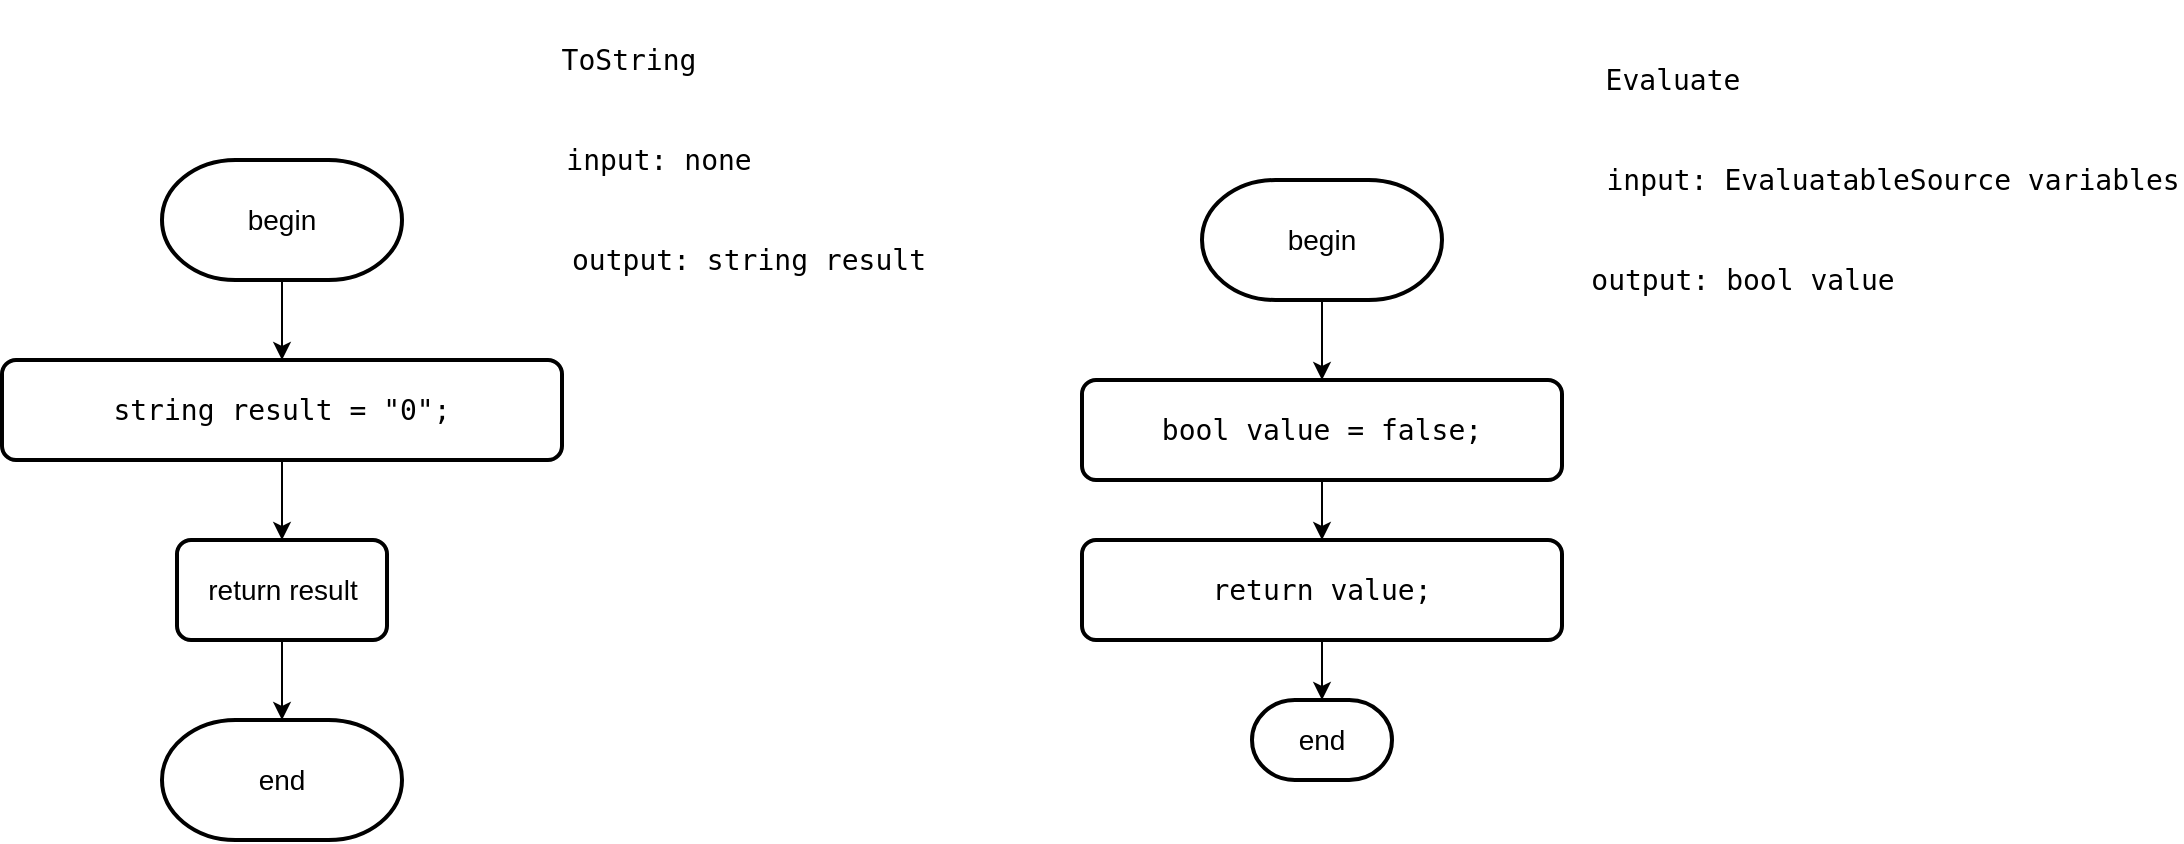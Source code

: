 <mxfile version="26.2.2">
  <diagram name="Page-1" id="LW8Bj71417fuvi9IFJKC">
    <mxGraphModel dx="2918" dy="2301" grid="1" gridSize="10" guides="1" tooltips="1" connect="1" arrows="1" fold="1" page="1" pageScale="1" pageWidth="850" pageHeight="1100" math="0" shadow="0">
      <root>
        <mxCell id="0" />
        <mxCell id="1" parent="0" />
        <mxCell id="2b2LdWWxctpQhDpjdOZc-11" value="&lt;pre style=&quot;font-family: &amp;quot;JetBrains Mono&amp;quot;, monospace;&quot;&gt;Evaluate&lt;/pre&gt;" style="text;html=1;align=center;verticalAlign=middle;resizable=0;points=[];autosize=1;strokeColor=none;fillColor=none;fontSize=14;labelBackgroundColor=none;fontColor=#000000;" parent="1" vertex="1">
          <mxGeometry x="20" y="-1020" width="90" height="60" as="geometry" />
        </mxCell>
        <mxCell id="2b2LdWWxctpQhDpjdOZc-12" style="edgeStyle=orthogonalEdgeStyle;rounded=0;orthogonalLoop=1;jettySize=auto;html=1;exitX=0.5;exitY=1;exitDx=0;exitDy=0;exitPerimeter=0;entryX=0.5;entryY=0;entryDx=0;entryDy=0;fontSize=14;labelBackgroundColor=none;fontColor=#000000;" parent="1" source="2b2LdWWxctpQhDpjdOZc-13" target="2b2LdWWxctpQhDpjdOZc-14" edge="1">
          <mxGeometry relative="1" as="geometry" />
        </mxCell>
        <mxCell id="2b2LdWWxctpQhDpjdOZc-13" value="begin" style="strokeWidth=2;html=1;shape=mxgraph.flowchart.terminator;whiteSpace=wrap;fontSize=14;labelBackgroundColor=none;fontColor=#000000;" parent="1" vertex="1">
          <mxGeometry x="-170" y="-940" width="120" height="60" as="geometry" />
        </mxCell>
        <mxCell id="pM17PQO_IRLgSLYXgdNq-5" style="edgeStyle=orthogonalEdgeStyle;rounded=0;orthogonalLoop=1;jettySize=auto;html=1;exitX=0.5;exitY=1;exitDx=0;exitDy=0;fontSize=14;labelBackgroundColor=none;fontColor=#000000;" parent="1" source="2b2LdWWxctpQhDpjdOZc-14" target="pM17PQO_IRLgSLYXgdNq-4" edge="1">
          <mxGeometry relative="1" as="geometry" />
        </mxCell>
        <mxCell id="2b2LdWWxctpQhDpjdOZc-14" value="&lt;div style=&quot;&quot;&gt;&lt;pre style=&quot;font-family: &amp;quot;JetBrains Mono&amp;quot;, monospace;&quot;&gt;&lt;pre style=&quot;font-family: &amp;quot;JetBrains Mono&amp;quot;, monospace;&quot;&gt;&lt;pre style=&quot;font-family: &amp;quot;JetBrains Mono&amp;quot;, monospace;&quot;&gt;&lt;pre style=&quot;font-family: &amp;quot;JetBrains Mono&amp;quot;, monospace;&quot;&gt;&lt;div&gt;&lt;pre style=&quot;font-family: &amp;quot;JetBrains Mono&amp;quot;, monospace;&quot;&gt;&lt;span style=&quot;&quot;&gt;bool &lt;/span&gt;&lt;span style=&quot;&quot;&gt;value &lt;/span&gt;= &lt;span style=&quot;&quot;&gt;false&lt;/span&gt;;&lt;/pre&gt;&lt;/div&gt;&lt;/pre&gt;&lt;/pre&gt;&lt;/pre&gt;&lt;/pre&gt;&lt;/div&gt;" style="rounded=1;whiteSpace=wrap;html=1;absoluteArcSize=1;arcSize=14;strokeWidth=2;fontSize=14;labelBackgroundColor=none;fontColor=#000000;" parent="1" vertex="1">
          <mxGeometry x="-230" y="-840" width="240" height="50" as="geometry" />
        </mxCell>
        <mxCell id="2b2LdWWxctpQhDpjdOZc-15" value="&lt;pre style=&quot;font-family: &amp;quot;JetBrains Mono&amp;quot;, monospace;&quot;&gt;input: EvaluatableSource variables&lt;/pre&gt;" style="text;html=1;align=center;verticalAlign=middle;resizable=0;points=[];autosize=1;strokeColor=none;fillColor=none;fontSize=14;labelBackgroundColor=none;fontColor=#000000;" parent="1" vertex="1">
          <mxGeometry x="30" y="-970" width="290" height="60" as="geometry" />
        </mxCell>
        <mxCell id="2b2LdWWxctpQhDpjdOZc-16" value="&lt;pre style=&quot;font-family: &amp;quot;JetBrains Mono&amp;quot;, monospace;&quot;&gt;output: bool value&lt;/pre&gt;" style="text;html=1;align=center;verticalAlign=middle;resizable=0;points=[];autosize=1;strokeColor=none;fillColor=none;fontSize=14;labelBackgroundColor=none;fontColor=#000000;" parent="1" vertex="1">
          <mxGeometry x="20" y="-920" width="160" height="60" as="geometry" />
        </mxCell>
        <mxCell id="2b2LdWWxctpQhDpjdOZc-17" value="end" style="strokeWidth=2;html=1;shape=mxgraph.flowchart.terminator;whiteSpace=wrap;fontSize=14;labelBackgroundColor=none;fontColor=#000000;" parent="1" vertex="1">
          <mxGeometry x="-145" y="-680" width="70" height="40" as="geometry" />
        </mxCell>
        <mxCell id="2b2LdWWxctpQhDpjdOZc-19" value="&lt;pre style=&quot;font-family: &amp;quot;JetBrains Mono&amp;quot;, monospace;&quot;&gt;ToString&lt;/pre&gt;" style="text;html=1;align=center;verticalAlign=middle;resizable=0;points=[];autosize=1;strokeColor=none;fillColor=none;fontSize=14;labelBackgroundColor=none;fontColor=#000000;" parent="1" vertex="1">
          <mxGeometry x="-502.5" y="-1030" width="90" height="60" as="geometry" />
        </mxCell>
        <mxCell id="2b2LdWWxctpQhDpjdOZc-20" style="edgeStyle=orthogonalEdgeStyle;rounded=0;orthogonalLoop=1;jettySize=auto;html=1;exitX=0.5;exitY=1;exitDx=0;exitDy=0;exitPerimeter=0;entryX=0.5;entryY=0;entryDx=0;entryDy=0;fontSize=14;labelBackgroundColor=none;fontColor=#000000;" parent="1" source="2b2LdWWxctpQhDpjdOZc-21" target="2b2LdWWxctpQhDpjdOZc-22" edge="1">
          <mxGeometry relative="1" as="geometry" />
        </mxCell>
        <mxCell id="2b2LdWWxctpQhDpjdOZc-21" value="begin" style="strokeWidth=2;html=1;shape=mxgraph.flowchart.terminator;whiteSpace=wrap;fontSize=14;labelBackgroundColor=none;fontColor=#000000;" parent="1" vertex="1">
          <mxGeometry x="-690" y="-950" width="120" height="60" as="geometry" />
        </mxCell>
        <mxCell id="pM17PQO_IRLgSLYXgdNq-2" style="edgeStyle=orthogonalEdgeStyle;rounded=0;orthogonalLoop=1;jettySize=auto;html=1;exitX=0.5;exitY=1;exitDx=0;exitDy=0;fontSize=14;labelBackgroundColor=none;fontColor=#000000;" parent="1" source="2b2LdWWxctpQhDpjdOZc-22" target="pM17PQO_IRLgSLYXgdNq-1" edge="1">
          <mxGeometry relative="1" as="geometry" />
        </mxCell>
        <mxCell id="2b2LdWWxctpQhDpjdOZc-22" value="&lt;div style=&quot;&quot;&gt;&lt;pre style=&quot;font-family: &amp;quot;JetBrains Mono&amp;quot;, monospace;&quot;&gt;&lt;pre style=&quot;font-family: &amp;quot;JetBrains Mono&amp;quot;, monospace;&quot;&gt;&lt;pre style=&quot;font-family: &amp;quot;JetBrains Mono&amp;quot;, monospace;&quot;&gt;&lt;pre style=&quot;font-family: &amp;quot;JetBrains Mono&amp;quot;, monospace;&quot;&gt;&lt;pre style=&quot;font-family: &amp;quot;JetBrains Mono&amp;quot;, monospace;&quot;&gt;&lt;div&gt;&lt;pre style=&quot;font-family: &amp;quot;JetBrains Mono&amp;quot;, monospace;&quot;&gt;&lt;span style=&quot;&quot;&gt;string &lt;/span&gt;&lt;span style=&quot;&quot;&gt;result &lt;/span&gt;= &lt;span style=&quot;&quot;&gt;&quot;0&quot;&lt;/span&gt;;&lt;/pre&gt;&lt;/div&gt;&lt;/pre&gt;&lt;/pre&gt;&lt;/pre&gt;&lt;/pre&gt;&lt;/pre&gt;&lt;/div&gt;" style="rounded=1;whiteSpace=wrap;html=1;absoluteArcSize=1;arcSize=14;strokeWidth=2;fontSize=14;labelBackgroundColor=none;fontColor=#000000;" parent="1" vertex="1">
          <mxGeometry x="-770" y="-850" width="280" height="50" as="geometry" />
        </mxCell>
        <mxCell id="2b2LdWWxctpQhDpjdOZc-23" value="&lt;pre style=&quot;font-family: &amp;quot;JetBrains Mono&amp;quot;, monospace;&quot;&gt;input: none&lt;/pre&gt;" style="text;html=1;align=center;verticalAlign=middle;resizable=0;points=[];autosize=1;strokeColor=none;fillColor=none;fontSize=14;labelBackgroundColor=none;fontColor=#000000;" parent="1" vertex="1">
          <mxGeometry x="-497.5" y="-980" width="110" height="60" as="geometry" />
        </mxCell>
        <mxCell id="2b2LdWWxctpQhDpjdOZc-24" value="&lt;pre style=&quot;font-family: &amp;quot;JetBrains Mono&amp;quot;, monospace;&quot;&gt;output: string result&lt;/pre&gt;" style="text;html=1;align=center;verticalAlign=middle;resizable=0;points=[];autosize=1;strokeColor=none;fillColor=none;fontSize=14;labelBackgroundColor=none;fontColor=#000000;" parent="1" vertex="1">
          <mxGeometry x="-492.5" y="-930" width="190" height="60" as="geometry" />
        </mxCell>
        <mxCell id="2b2LdWWxctpQhDpjdOZc-25" value="end" style="strokeWidth=2;html=1;shape=mxgraph.flowchart.terminator;whiteSpace=wrap;fontSize=14;labelBackgroundColor=none;fontColor=#000000;" parent="1" vertex="1">
          <mxGeometry x="-690" y="-670" width="120" height="60" as="geometry" />
        </mxCell>
        <mxCell id="pM17PQO_IRLgSLYXgdNq-3" style="edgeStyle=orthogonalEdgeStyle;rounded=0;orthogonalLoop=1;jettySize=auto;html=1;exitX=0.5;exitY=1;exitDx=0;exitDy=0;fontSize=14;labelBackgroundColor=none;fontColor=#000000;" parent="1" source="pM17PQO_IRLgSLYXgdNq-1" target="2b2LdWWxctpQhDpjdOZc-25" edge="1">
          <mxGeometry relative="1" as="geometry" />
        </mxCell>
        <mxCell id="pM17PQO_IRLgSLYXgdNq-1" value="&lt;font&gt;return result&lt;/font&gt;" style="rounded=1;whiteSpace=wrap;html=1;absoluteArcSize=1;arcSize=14;strokeWidth=2;fontSize=14;labelBackgroundColor=none;fontColor=#000000;" parent="1" vertex="1">
          <mxGeometry x="-682.5" y="-760" width="105" height="50" as="geometry" />
        </mxCell>
        <mxCell id="pM17PQO_IRLgSLYXgdNq-4" value="&lt;div style=&quot;&quot;&gt;&lt;pre style=&quot;font-family: &amp;quot;JetBrains Mono&amp;quot;, monospace;&quot;&gt;&lt;pre style=&quot;font-family: &amp;quot;JetBrains Mono&amp;quot;, monospace;&quot;&gt;&lt;pre style=&quot;font-family: &amp;quot;JetBrains Mono&amp;quot;, monospace;&quot;&gt;&lt;pre style=&quot;font-family: &amp;quot;JetBrains Mono&amp;quot;, monospace;&quot;&gt;&lt;pre style=&quot;font-family: &amp;quot;JetBrains Mono&amp;quot;, monospace;&quot;&gt;&lt;font&gt;return value;&lt;/font&gt;&lt;/pre&gt;&lt;/pre&gt;&lt;/pre&gt;&lt;/pre&gt;&lt;/pre&gt;&lt;/div&gt;" style="rounded=1;whiteSpace=wrap;html=1;absoluteArcSize=1;arcSize=14;strokeWidth=2;fontSize=14;labelBackgroundColor=none;fontColor=#000000;" parent="1" vertex="1">
          <mxGeometry x="-230" y="-760" width="240" height="50" as="geometry" />
        </mxCell>
        <mxCell id="pM17PQO_IRLgSLYXgdNq-6" style="edgeStyle=orthogonalEdgeStyle;rounded=0;orthogonalLoop=1;jettySize=auto;html=1;exitX=0.5;exitY=1;exitDx=0;exitDy=0;entryX=0.5;entryY=0;entryDx=0;entryDy=0;entryPerimeter=0;fontSize=14;labelBackgroundColor=none;fontColor=#000000;" parent="1" source="pM17PQO_IRLgSLYXgdNq-4" target="2b2LdWWxctpQhDpjdOZc-17" edge="1">
          <mxGeometry relative="1" as="geometry" />
        </mxCell>
      </root>
    </mxGraphModel>
  </diagram>
</mxfile>
